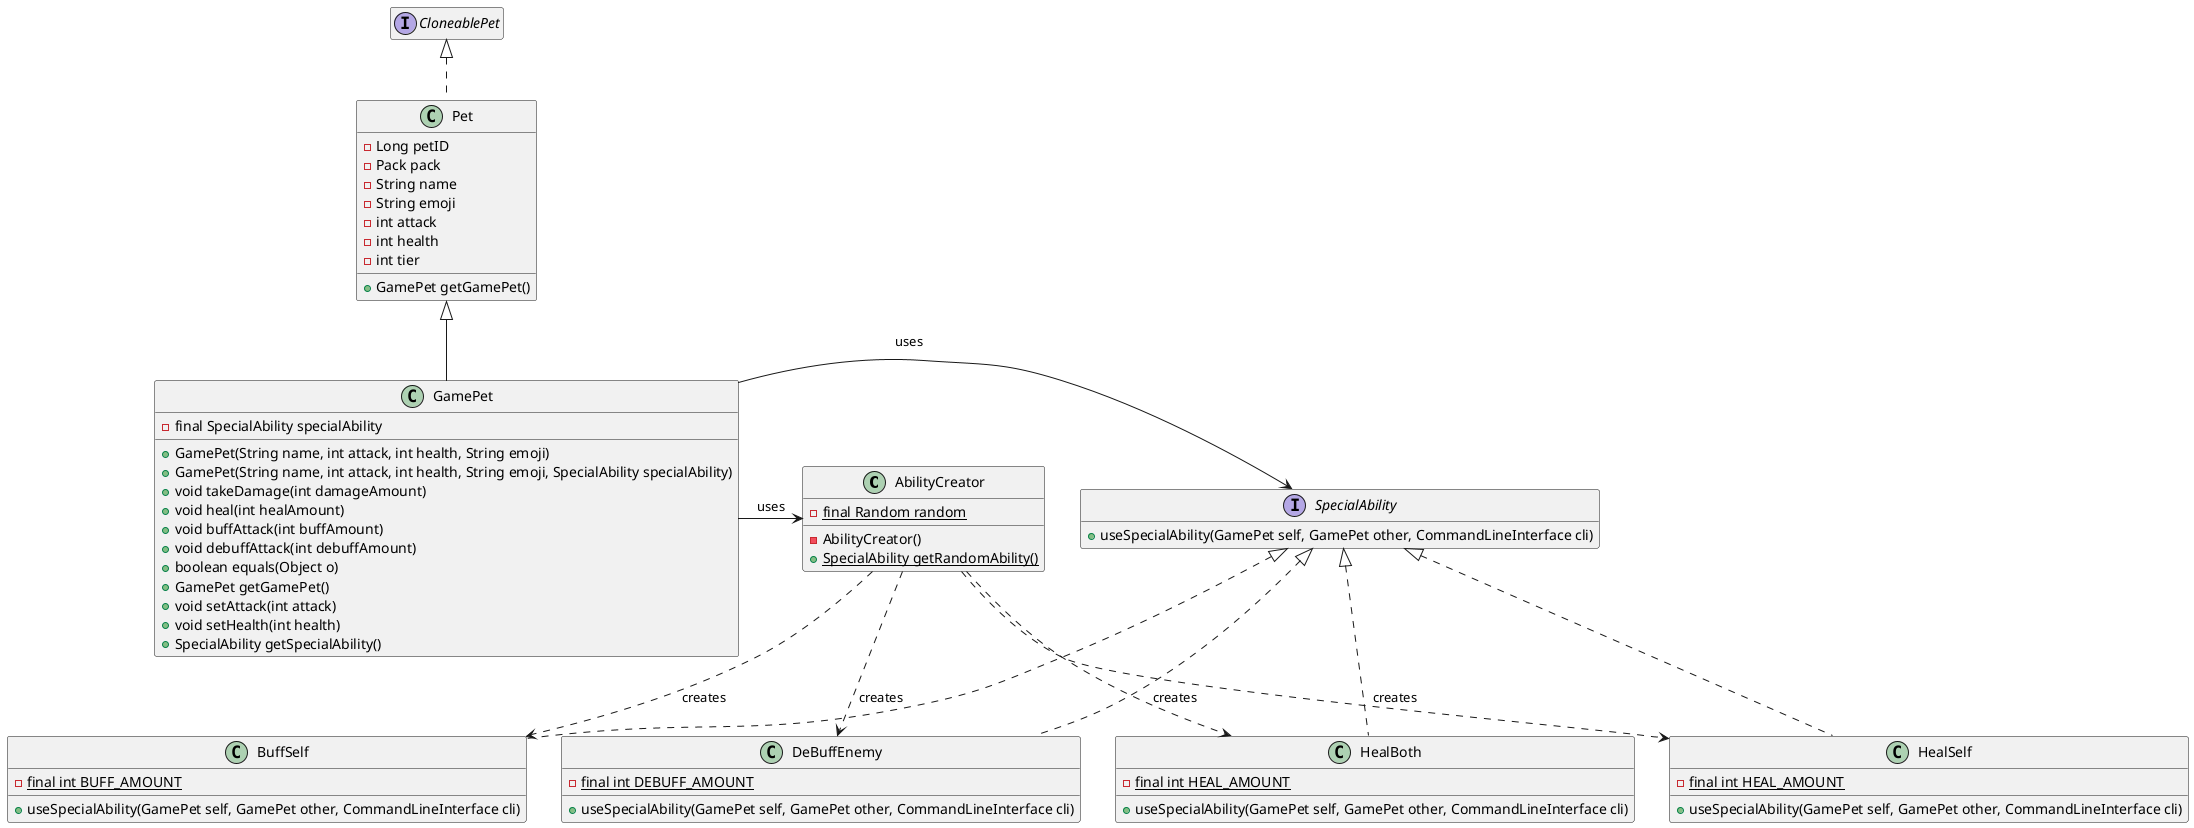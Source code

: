 @startuml
hide empty members

class AbilityCreator {
    -{static} final Random random
    -AbilityCreator()
    +{static}SpecialAbility getRandomAbility()
}

interface SpecialAbility {
    +useSpecialAbility(GamePet self, GamePet other, CommandLineInterface cli)
}

class BuffSelf implements SpecialAbility {
    -{static} final int BUFF_AMOUNT
    +useSpecialAbility(GamePet self, GamePet other, CommandLineInterface cli)
}

class DeBuffEnemy implements SpecialAbility {
    -{static} final int DEBUFF_AMOUNT
    +useSpecialAbility(GamePet self, GamePet other, CommandLineInterface cli)
}

class HealBoth implements SpecialAbility {
    -{static} final int HEAL_AMOUNT
    +useSpecialAbility(GamePet self, GamePet other, CommandLineInterface cli)
}

class HealSelf implements SpecialAbility {
    -{static} final int HEAL_AMOUNT
    +useSpecialAbility(GamePet self, GamePet other, CommandLineInterface cli)
}

class Pet implements CloneablePet {
    -Long petID
    -Pack pack
    -String name
    -String emoji
    -int attack
    -int health
    -int tier

'    +Pet()
'    +Long getPetId()
'    +void setPetId(Long petId)
'    +Pack getPack()
'    +void setPack(Pack pack)
'    +String getName()
'    +void setName(String name)
'    +int getAttack()
'    +void setAttack(int attack)
'    +int getHealth()
'    +void setHealth(int health)
'    +int getTier()
'    +void setTier(int tier)
'    +void setEmoji(String emoji)
'    +String getEmoji()
'    +String toString()
'    +boolean equals(Object o)
'    +int hashCode()
'    +Long getPackId()
    +GamePet getGamePet()
}

class GamePet extends Pet {
    -final SpecialAbility specialAbility

    +GamePet(String name, int attack, int health, String emoji)
    +GamePet(String name, int attack, int health, String emoji, SpecialAbility specialAbility)
    +void takeDamage(int damageAmount)
    +void heal(int healAmount)
    +void buffAttack(int buffAmount)
    +void debuffAttack(int debuffAmount)
    +boolean equals(Object o)
'    +int hashCode()
    +GamePet getGamePet()
    +void setAttack(int attack)
    +void setHealth(int health)
'    +String getStatsString()
    +SpecialAbility getSpecialAbility()
'    +String toString()
}

GamePet -> AbilityCreator: uses
GamePet -> SpecialAbility: uses
AbilityCreator ..> DeBuffEnemy: creates
AbilityCreator ..> HealBoth: creates
AbilityCreator ..> HealSelf: creates
AbilityCreator ..> BuffSelf: creates

@enduml